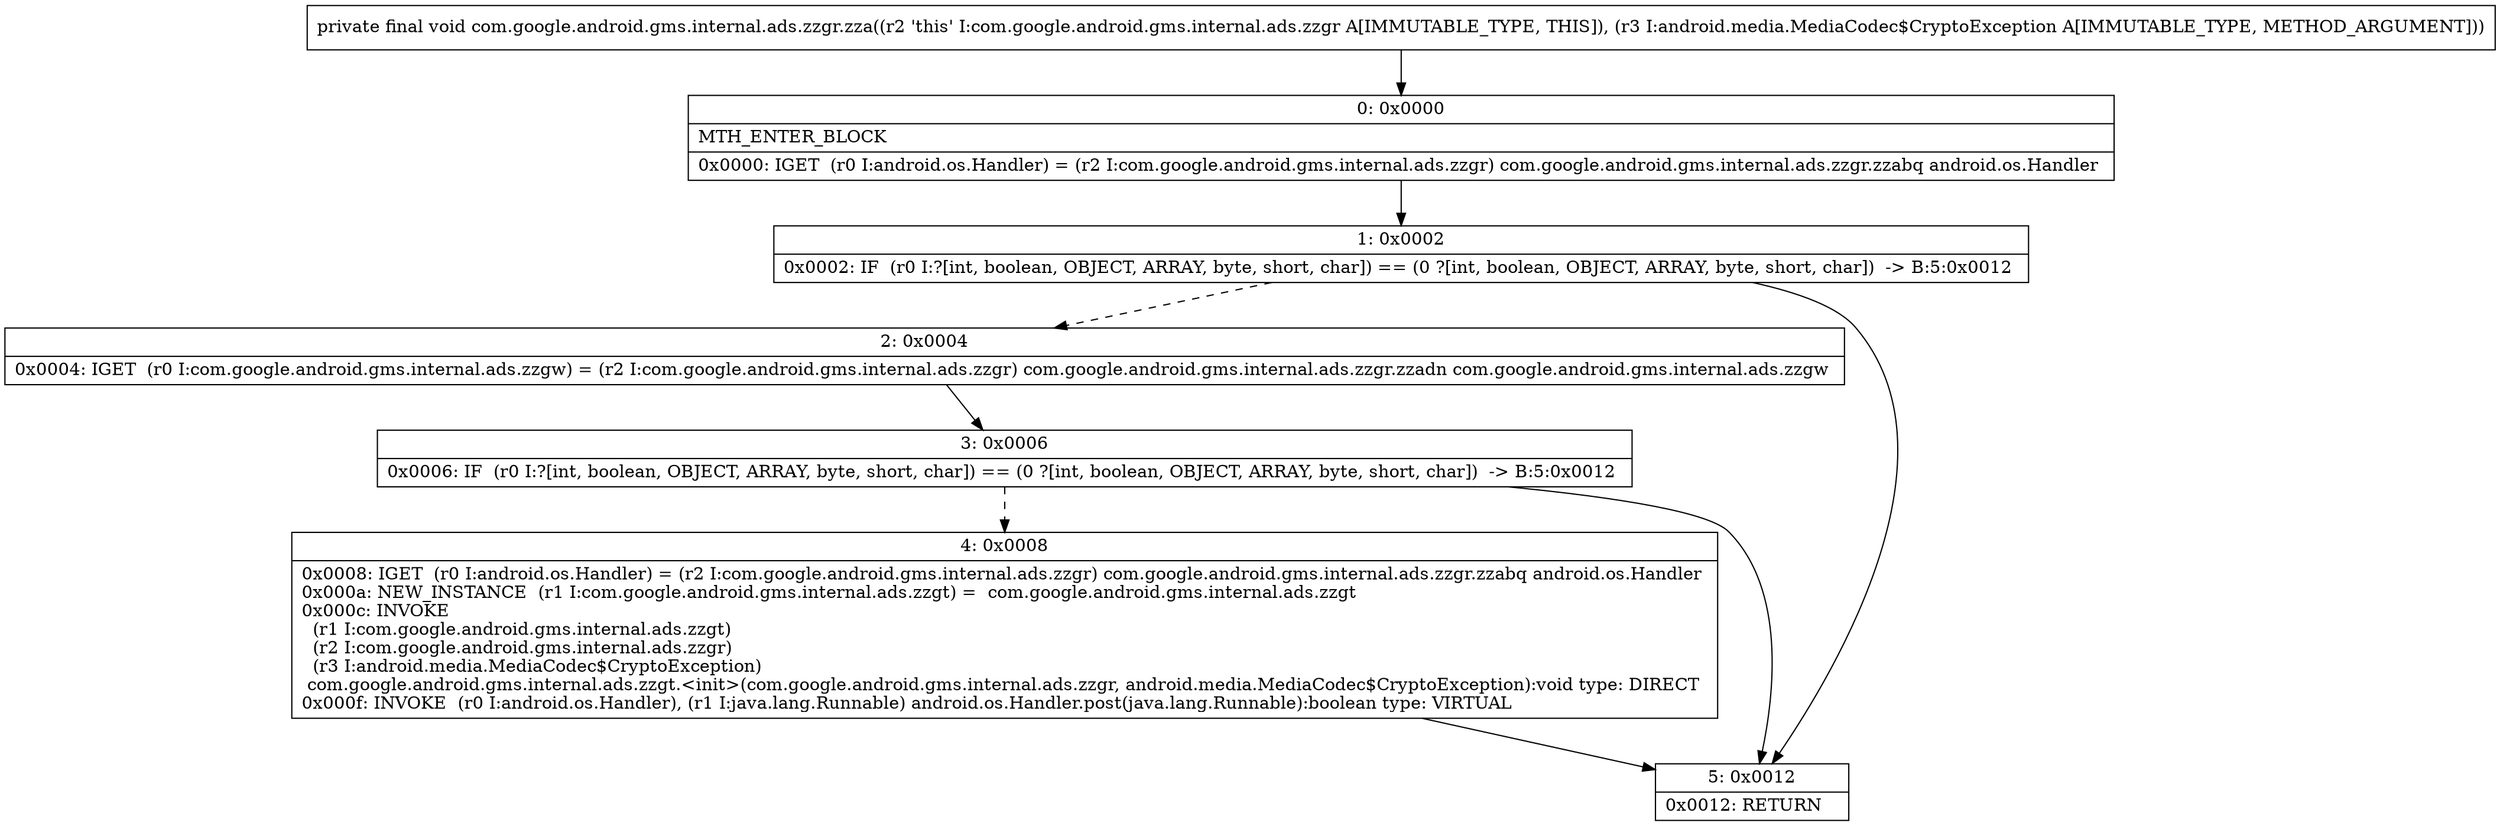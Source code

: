 digraph "CFG forcom.google.android.gms.internal.ads.zzgr.zza(Landroid\/media\/MediaCodec$CryptoException;)V" {
Node_0 [shape=record,label="{0\:\ 0x0000|MTH_ENTER_BLOCK\l|0x0000: IGET  (r0 I:android.os.Handler) = (r2 I:com.google.android.gms.internal.ads.zzgr) com.google.android.gms.internal.ads.zzgr.zzabq android.os.Handler \l}"];
Node_1 [shape=record,label="{1\:\ 0x0002|0x0002: IF  (r0 I:?[int, boolean, OBJECT, ARRAY, byte, short, char]) == (0 ?[int, boolean, OBJECT, ARRAY, byte, short, char])  \-\> B:5:0x0012 \l}"];
Node_2 [shape=record,label="{2\:\ 0x0004|0x0004: IGET  (r0 I:com.google.android.gms.internal.ads.zzgw) = (r2 I:com.google.android.gms.internal.ads.zzgr) com.google.android.gms.internal.ads.zzgr.zzadn com.google.android.gms.internal.ads.zzgw \l}"];
Node_3 [shape=record,label="{3\:\ 0x0006|0x0006: IF  (r0 I:?[int, boolean, OBJECT, ARRAY, byte, short, char]) == (0 ?[int, boolean, OBJECT, ARRAY, byte, short, char])  \-\> B:5:0x0012 \l}"];
Node_4 [shape=record,label="{4\:\ 0x0008|0x0008: IGET  (r0 I:android.os.Handler) = (r2 I:com.google.android.gms.internal.ads.zzgr) com.google.android.gms.internal.ads.zzgr.zzabq android.os.Handler \l0x000a: NEW_INSTANCE  (r1 I:com.google.android.gms.internal.ads.zzgt) =  com.google.android.gms.internal.ads.zzgt \l0x000c: INVOKE  \l  (r1 I:com.google.android.gms.internal.ads.zzgt)\l  (r2 I:com.google.android.gms.internal.ads.zzgr)\l  (r3 I:android.media.MediaCodec$CryptoException)\l com.google.android.gms.internal.ads.zzgt.\<init\>(com.google.android.gms.internal.ads.zzgr, android.media.MediaCodec$CryptoException):void type: DIRECT \l0x000f: INVOKE  (r0 I:android.os.Handler), (r1 I:java.lang.Runnable) android.os.Handler.post(java.lang.Runnable):boolean type: VIRTUAL \l}"];
Node_5 [shape=record,label="{5\:\ 0x0012|0x0012: RETURN   \l}"];
MethodNode[shape=record,label="{private final void com.google.android.gms.internal.ads.zzgr.zza((r2 'this' I:com.google.android.gms.internal.ads.zzgr A[IMMUTABLE_TYPE, THIS]), (r3 I:android.media.MediaCodec$CryptoException A[IMMUTABLE_TYPE, METHOD_ARGUMENT])) }"];
MethodNode -> Node_0;
Node_0 -> Node_1;
Node_1 -> Node_2[style=dashed];
Node_1 -> Node_5;
Node_2 -> Node_3;
Node_3 -> Node_4[style=dashed];
Node_3 -> Node_5;
Node_4 -> Node_5;
}

